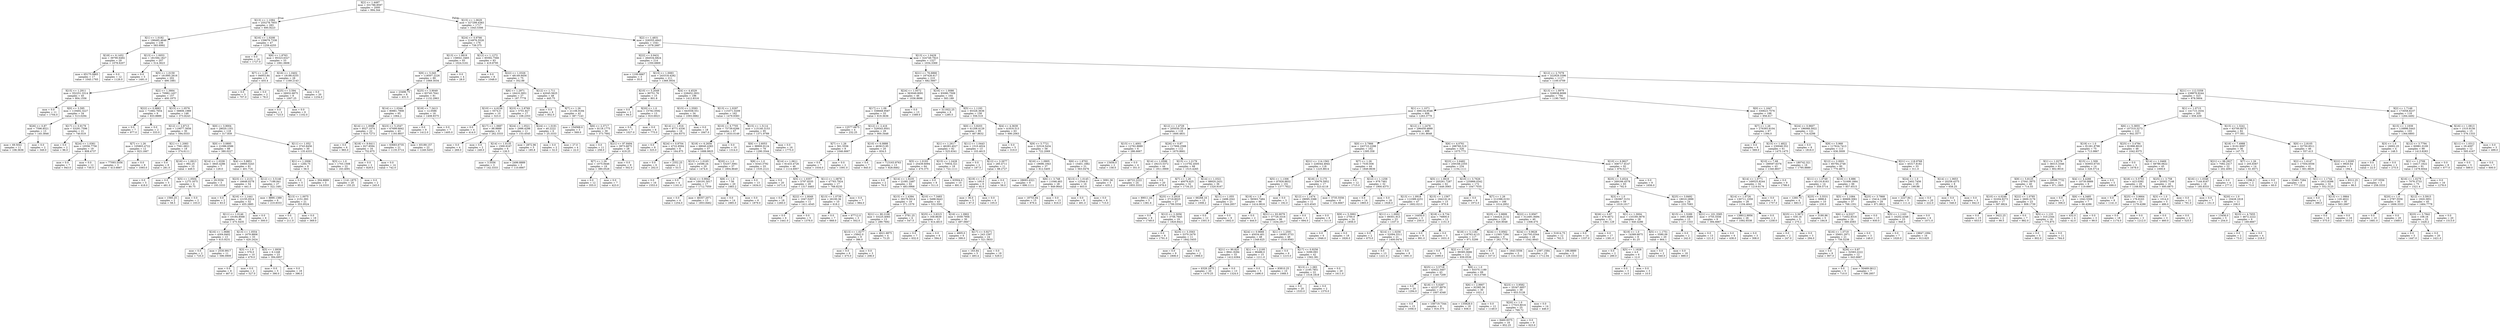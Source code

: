 digraph Tree {
node [shape=box] ;
0 [label="X[2] <= 1.4497\nmse = 331786.8597\nsamples = 2000\nvalue = 994.344"] ;
1 [label="X[13] <= 1.1084\nmse = 255278.7855\nsamples = 283\nvalue = 695.9223"] ;
0 -> 1 [labeldistance=2.5, labelangle=45, headlabel="True"] ;
2 [label="X[1] <= 1.0182\nmse = 198485.4646\nsamples = 236\nvalue = 583.6992"] ;
1 -> 2 ;
3 [label="X[18] <= 6.1452\nmse = 39790.6492\nsamples = 29\nvalue = 1078.6207"] ;
2 -> 3 ;
4 [label="mse = 65175.0865\nsamples = 17\nvalue = 1045.1765"] ;
3 -> 4 ;
5 [label="mse = 0.0\nsamples = 12\nvalue = 1126.0"] ;
3 -> 5 ;
6 [label="X[13] <= 1.0053\nmse = 181594.1827\nsamples = 207\nvalue = 514.3623"] ;
2 -> 6 ;
7 [label="mse = 0.0\nsamples = 5\nvalue = 1491.0"] ;
6 -> 7 ;
8 [label="X[5] <= 1.0159\nmse = 161895.2616\nsamples = 202\nvalue = 490.1881"] ;
6 -> 8 ;
9 [label="X[15] <= 1.2911\nmse = 352251.3314\nsamples = 45\nvalue = 804.1556"] ;
8 -> 9 ;
10 [label="mse = 0.0\nsamples = 11\nvalue = 1704.0"] ;
9 -> 10 ;
11 [label="X[0] <= 3.595\nmse = 119492.3227\nsamples = 34\nvalue = 513.0294"] ;
9 -> 11 ;
12 [label="X[26] <= 0.87\nmse = 7596.8521\nsamples = 13\nvalue = 145.3846"] ;
11 -> 12 ;
13 [label="mse = 69.5041\nsamples = 11\nvalue = 108.3636"] ;
12 -> 13 ;
14 [label="mse = 0.0\nsamples = 2\nvalue = 349.0"] ;
12 -> 14 ;
15 [label="X[17] <= 0.9179\nmse = 53291.7596\nsamples = 21\nvalue = 740.619"] ;
11 -> 15 ;
16 [label="mse = 0.0\nsamples = 2\nvalue = 96.0"] ;
15 -> 16 ;
17 [label="X[24] <= 1.0361\nmse = 10556.7756\nsamples = 19\nvalue = 808.4737"] ;
15 -> 17 ;
18 [label="mse = 0.0\nsamples = 7\nvalue = 943.0"] ;
17 -> 18 ;
19 [label="mse = 0.0\nsamples = 12\nvalue = 730.0"] ;
17 -> 19 ;
20 [label="X[2] <= 1.3664\nmse = 70982.1457\nsamples = 157\nvalue = 400.1975"] ;
8 -> 20 ;
21 [label="X[22] <= 0.9883\nmse = 71682.7654\nsamples = 9\nvalue = 833.8889"] ;
20 -> 21 ;
22 [label="mse = 0.0\nsamples = 7\nvalue = 977.0"] ;
21 -> 22 ;
23 [label="mse = 0.0\nsamples = 2\nvalue = 333.0"] ;
21 -> 23 ;
24 [label="X[15] <= 1.0576\nmse = 58806.1989\nsamples = 148\nvalue = 373.8243"] ;
20 -> 24 ;
25 [label="X[12] <= 2.8713\nmse = 119077.5656\nsamples = 30\nvalue = 594.0333"] ;
24 -> 25 ;
26 [label="X[7] <= 1.26\nmse = 105803.4722\nsamples = 12\nvalue = 923.1667"] ;
25 -> 26 ;
27 [label="mse = 77093.5556\nsamples = 3\nvalue = 413.6667"] ;
26 -> 27 ;
28 [label="mse = 0.0\nsamples = 9\nvalue = 1093.0"] ;
26 -> 28 ;
29 [label="X[1] <= 1.2083\nmse = 7561.6821\nsamples = 18\nvalue = 374.6111"] ;
25 -> 29 ;
30 [label="mse = 0.0\nsamples = 8\nvalue = 281.0"] ;
29 -> 30 ;
31 [label="X[16] <= 1.0913\nmse = 992.25\nsamples = 10\nvalue = 449.5"] ;
29 -> 31 ;
32 [label="mse = 0.0\nsamples = 5\nvalue = 418.0"] ;
31 -> 32 ;
33 [label="mse = 0.0\nsamples = 5\nvalue = 481.0"] ;
31 -> 33 ;
34 [label="X[0] <= 3.9004\nmse = 28020.1351\nsamples = 118\nvalue = 317.839"] ;
24 -> 34 ;
35 [label="X[0] <= 3.0895\nmse = 21086.6586\nsamples = 88\nvalue = 380.0227"] ;
34 -> 35 ;
36 [label="X[14] <= 1.0339\nmse = 3845.4286\nsamples = 7\nvalue = 129.0"] ;
35 -> 36 ;
37 [label="X[5] <= 1.0504\nmse = 1275.1875\nsamples = 4\nvalue = 80.75"] ;
36 -> 37 ;
38 [label="mse = 1560.25\nsamples = 2\nvalue = 58.5"] ;
37 -> 38 ;
39 [label="mse = 0.0\nsamples = 2\nvalue = 103.0"] ;
37 -> 39 ;
40 [label="mse = 29.5556\nsamples = 3\nvalue = 193.3333"] ;
36 -> 40 ;
41 [label="X[4] <= 5.8851\nmse = 16660.5243\nsamples = 81\nvalue = 401.716"] ;
35 -> 41 ;
42 [label="X[23] <= 1.2131\nmse = 16648.0278\nsamples = 54\nvalue = 441.5"] ;
41 -> 42 ;
43 [label="mse = 0.0\nsamples = 2\nvalue = 83.0"] ;
42 -> 43 ;
44 [label="X[16] <= 1.1441\nmse = 12155.0514\nsamples = 52\nvalue = 455.2885"] ;
42 -> 44 ;
45 [label="X[11] <= 1.0146\nmse = 10184.8568\nsamples = 46\nvalue = 475.5435"] ;
44 -> 45 ;
46 [label="X[16] <= 1.0686\nmse = 4304.8402\nsamples = 13\nvalue = 615.9231"] ;
45 -> 46 ;
47 [label="mse = 0.0\nsamples = 2\nvalue = 725.0"] ;
46 -> 47 ;
48 [label="mse = 2530.9917\nsamples = 11\nvalue = 596.0909"] ;
46 -> 48 ;
49 [label="X[13] <= 1.0554\nmse = 1679.8806\nsamples = 33\nvalue = 420.2424"] ;
45 -> 49 ;
50 [label="X[3] <= 1.0\nmse = 576.0\nsamples = 10\nvalue = 479.0"] ;
49 -> 50 ;
51 [label="mse = 0.0\nsamples = 8\nvalue = 467.0"] ;
50 -> 51 ;
52 [label="mse = 0.0\nsamples = 2\nvalue = 527.0"] ;
50 -> 52 ;
53 [label="X[5] <= 1.0939\nmse = 6.1248\nsamples = 23\nvalue = 394.6957"] ;
49 -> 53 ;
54 [label="mse = 0.0\nsamples = 5\nvalue = 390.0"] ;
53 -> 54 ;
55 [label="mse = 0.0\nsamples = 18\nvalue = 396.0"] ;
53 -> 55 ;
56 [label="mse = 0.0\nsamples = 6\nvalue = 300.0"] ;
44 -> 56 ;
57 [label="X[12] <= 3.5146\nmse = 7188.941\nsamples = 27\nvalue = 322.1481"] ;
41 -> 57 ;
58 [label="mse = 8890.1389\nsamples = 6\nvalue = 210.8333"] ;
57 -> 58 ;
59 [label="X[13] <= 1.0075\nmse = 2151.093\nsamples = 21\nvalue = 353.9524"] ;
57 -> 59 ;
60 [label="mse = 0.0\nsamples = 2\nvalue = 211.0"] ;
59 -> 60 ;
61 [label="mse = 0.0\nsamples = 19\nvalue = 369.0"] ;
59 -> 61 ;
62 [label="X[11] <= 1.052\nmse = 3743.8456\nsamples = 30\nvalue = 135.4333"] ;
34 -> 62 ;
63 [label="X[1] <= 1.2006\nmse = 1284.75\nsamples = 8\nvalue = 58.5"] ;
62 -> 63 ;
64 [label="mse = 0.0\nsamples = 5\nvalue = 85.0"] ;
63 -> 64 ;
65 [label="mse = 304.8889\nsamples = 3\nvalue = 14.3333"] ;
63 -> 65 ;
66 [label="X[3] <= 1.0\nmse = 1703.1508\nsamples = 22\nvalue = 163.4091"] ;
62 -> 66 ;
67 [label="mse = 1141.1875\nsamples = 20\nvalue = 155.25"] ;
66 -> 67 ;
68 [label="mse = 0.0\nsamples = 2\nvalue = 245.0"] ;
66 -> 68 ;
69 [label="X[16] <= 1.0208\nmse = 159679.7338\nsamples = 47\nvalue = 1259.4255"] ;
1 -> 69 ;
70 [label="mse = 0.0\nsamples = 14\nvalue = 1727.0"] ;
69 -> 70 ;
71 [label="X[6] <= 1.8763\nmse = 95323.6327\nsamples = 33\nvalue = 1061.0606"] ;
69 -> 71 ;
72 [label="X[7] <= 1.26\nmse = 94953.84\nsamples = 5\nvalue = 455.4"] ;
71 -> 72 ;
73 [label="mse = 0.0\nsamples = 3\nvalue = 707.0"] ;
72 -> 73 ;
74 [label="mse = 0.0\nsamples = 2\nvalue = 78.0"] ;
72 -> 74 ;
75 [label="X[16] <= 1.0402\nmse = 18188.0255\nsamples = 28\nvalue = 1169.2143"] ;
71 -> 75 ;
76 [label="X[25] <= 3.594\nmse = 26932.6875\nsamples = 8\nvalue = 1007.25"] ;
75 -> 76 ;
77 [label="mse = 0.0\nsamples = 2\nvalue = 723.0"] ;
76 -> 77 ;
78 [label="mse = 0.0\nsamples = 6\nvalue = 1102.0"] ;
76 -> 78 ;
79 [label="mse = 0.0\nsamples = 20\nvalue = 1234.0"] ;
75 -> 79 ;
80 [label="X[15] <= 1.0629\nmse = 327299.4383\nsamples = 1717\nvalue = 1043.5306"] ;
0 -> 80 [labeldistance=2.5, labelangle=-45, headlabel="False"] ;
81 [label="X[24] <= 0.9766\nmse = 214976.5526\nsamples = 176\nvalue = 739.375"] ;
80 -> 81 ;
82 [label="X[13] <= 1.0819\nmse = 158041.3465\nsamples = 93\nvalue = 1024.5161"] ;
81 -> 82 ;
83 [label="X[9] <= 5.045\nmse = 118507.2226\nsamples = 89\nvalue = 1069.3034"] ;
82 -> 83 ;
84 [label="mse = 23496.75\nsamples = 8\nvalue = 431.5"] ;
83 -> 84 ;
85 [label="X[25] <= 3.9049\nmse = 83745.7641\nsamples = 81\nvalue = 1132.2963"] ;
83 -> 85 ;
86 [label="X[14] <= 1.0344\nmse = 80881.7908\nsamples = 65\nvalue = 1064.2"] ;
85 -> 86 ;
87 [label="X[14] <= 1.0088\nmse = 9527.1074\nsamples = 22\nvalue = 810.7273"] ;
86 -> 87 ;
88 [label="mse = 0.0\nsamples = 6\nvalue = 965.0"] ;
87 -> 88 ;
89 [label="X[18] <= 9.6411\nmse = 827.8594\nsamples = 16\nvalue = 752.875"] ;
87 -> 89 ;
90 [label="mse = 0.0\nsamples = 2\nvalue = 829.0"] ;
89 -> 90 ;
91 [label="mse = 0.0\nsamples = 14\nvalue = 742.0"] ;
89 -> 91 ;
92 [label="X[23] <= 5.2547\nmse = 67699.6842\nsamples = 43\nvalue = 1193.8837"] ;
86 -> 92 ;
93 [label="mse = 63683.6735\nsamples = 21\nvalue = 1135.5714"] ;
92 -> 93 ;
94 [label="mse = 65189.157\nsamples = 22\nvalue = 1249.5455"] ;
92 -> 94 ;
95 [label="X[18] <= 7.3413\nmse = 12.0586\nsamples = 16\nvalue = 1408.9375"] ;
85 -> 95 ;
96 [label="mse = 0.0\nsamples = 9\nvalue = 1412.0"] ;
95 -> 96 ;
97 [label="mse = 0.0\nsamples = 7\nvalue = 1405.0"] ;
95 -> 97 ;
98 [label="mse = 0.0\nsamples = 4\nvalue = 28.0"] ;
82 -> 98 ;
99 [label="X[12] <= 1.1272\nmse = 85592.7566\nsamples = 83\nvalue = 419.8795"] ;
81 -> 99 ;
100 [label="mse = 0.0\nsamples = 8\nvalue = 1048.0"] ;
99 -> 100 ;
101 [label="X[22] <= 1.0326\nmse = 48149.9456\nsamples = 75\nvalue = 352.88"] ;
99 -> 101 ;
102 [label="X[6] <= 1.2971\nmse = 16410.3951\nsamples = 27\nvalue = 187.7778"] ;
101 -> 102 ;
103 [label="X[10] <= 4.6236\nmse = 5574.0\nsamples = 10\nvalue = 323.0"] ;
102 -> 103 ;
104 [label="mse = 0.0\nsamples = 4\nvalue = 414.0"] ;
103 -> 104 ;
105 [label="X[17] <= 1.0687\nmse = 88.8889\nsamples = 6\nvalue = 262.3333"] ;
103 -> 105 ;
106 [label="mse = 0.0\nsamples = 4\nvalue = 269.0"] ;
105 -> 106 ;
107 [label="mse = 0.0\nsamples = 2\nvalue = 249.0"] ;
105 -> 107 ;
108 [label="X[23] <= 2.8769\nmse = 5701.827\nsamples = 17\nvalue = 108.2353"] ;
102 -> 108 ;
109 [label="X[24] <= 1.0521\nmse = 2996.4298\nsamples = 11\nvalue = 153.4545"] ;
108 -> 109 ;
110 [label="X[14] <= 1.0135\nmse = 1500.9167\nsamples = 6\nvalue = 126.5"] ;
109 -> 110 ;
111 [label="mse = 3.5556\nsamples = 3\nvalue = 142.3333"] ;
110 -> 111 ;
112 [label="mse = 2496.8889\nsamples = 3\nvalue = 110.6667"] ;
110 -> 112 ;
113 [label="mse = 2872.96\nsamples = 5\nvalue = 185.8"] ;
109 -> 113 ;
114 [label="X[24] <= 1.0191\nmse = 40.2222\nsamples = 6\nvalue = 25.3333"] ;
108 -> 114 ;
115 [label="mse = 0.0\nsamples = 2\nvalue = 32.0"] ;
114 -> 115 ;
116 [label="mse = 27.0\nsamples = 4\nvalue = 22.0"] ;
114 -> 116 ;
117 [label="X[12] <= 1.711\nmse = 42045.5625\nsamples = 48\nvalue = 445.75"] ;
101 -> 117 ;
118 [label="mse = 0.0\nsamples = 6\nvalue = 852.0"] ;
117 -> 118 ;
119 [label="X[7] <= 1.26\nmse = 21106.9184\nsamples = 42\nvalue = 387.7143"] ;
117 -> 119 ;
120 [label="mse = 154568.0\nsamples = 3\nvalue = 569.0"] ;
119 -> 120 ;
121 [label="X[6] <= 2.3717\nmse = 8118.1775\nsamples = 39\nvalue = 373.7692"] ;
119 -> 121 ;
122 [label="mse = 0.0\nsamples = 11\nvalue = 258.0"] ;
121 -> 122 ;
123 [label="X[21] <= 97.8494\nmse = 3973.6875\nsamples = 28\nvalue = 419.25"] ;
121 -> 123 ;
124 [label="X[7] <= 1.26\nmse = 1075.9446\nsamples = 19\nvalue = 380.0526"] ;
123 -> 124 ;
125 [label="mse = 0.0\nsamples = 12\nvalue = 355.0"] ;
124 -> 125 ;
126 [label="mse = 0.0\nsamples = 7\nvalue = 423.0"] ;
124 -> 126 ;
127 [label="mse = 0.0\nsamples = 9\nvalue = 502.0"] ;
123 -> 127 ;
128 [label="X[2] <= 1.4831\nmse = 328355.4943\nsamples = 1541\nvalue = 1078.2687"] ;
80 -> 128 ;
129 [label="X[22] <= 0.9431\nmse = 264534.6824\nsamples = 214\nvalue = 1350.6869"] ;
128 -> 129 ;
130 [label="mse = 1100.6667\nsamples = 3\nvalue = 35.0"] ;
129 -> 130 ;
131 [label="X[13] <= 1.0083\nmse = 243318.4282\nsamples = 211\nvalue = 1369.3934"] ;
129 -> 131 ;
132 [label="X[10] <= 5.2049\nmse = 90751.76\nsamples = 15\nvalue = 801.8"] ;
131 -> 132 ;
133 [label="mse = 0.0\nsamples = 2\nvalue = 94.0"] ;
132 -> 133 ;
134 [label="X[20] <= 1.0\nmse = 15782.0592\nsamples = 13\nvalue = 910.6923"] ;
132 -> 134 ;
135 [label="mse = 0.0\nsamples = 7\nvalue = 1027.0"] ;
134 -> 135 ;
136 [label="mse = 0.0\nsamples = 6\nvalue = 775.0"] ;
134 -> 136 ;
137 [label="X[4] <= 4.4529\nmse = 228452.2931\nsamples = 196\nvalue = 1412.8316"] ;
131 -> 137 ;
138 [label="X[15] <= 1.5593\nmse = 643558.551\nsamples = 34\nvalue = 1093.0882"] ;
137 -> 138 ;
139 [label="X[14] <= 1.016\nmse = 8771.4336\nsamples = 16\nvalue = 244.9375"] ;
138 -> 139 ;
140 [label="mse = 0.0\nsamples = 8\nvalue = 325.0"] ;
139 -> 140 ;
141 [label="X[24] <= 0.9704\nmse = 4722.8594\nsamples = 8\nvalue = 164.875"] ;
139 -> 141 ;
142 [label="mse = 0.0\nsamples = 6\nvalue = 202.0"] ;
141 -> 142 ;
143 [label="mse = 2352.25\nsamples = 2\nvalue = 53.5"] ;
141 -> 143 ;
144 [label="mse = 0.0\nsamples = 18\nvalue = 1847.0"] ;
138 -> 144 ;
145 [label="X[13] <= 1.0297\nmse = 115371.0209\nsamples = 162\nvalue = 1479.9383"] ;
137 -> 145 ;
146 [label="X[10] <= 6.7705\nmse = 75739.6266\nsamples = 67\nvalue = 1633.0149"] ;
145 -> 146 ;
147 [label="X[18] <= 6.2656\nmse = 68040.4383\nsamples = 57\nvalue = 1688.9825"] ;
146 -> 147 ;
148 [label="X[13] <= 1.0165\nmse = 24586.24\nsamples = 20\nvalue = 1474.6"] ;
147 -> 148 ;
149 [label="mse = 0.0\nsamples = 16\nvalue = 1553.0"] ;
148 -> 149 ;
150 [label="mse = 0.0\nsamples = 4\nvalue = 1161.0"] ;
148 -> 150 ;
151 [label="X[20] <= 1.0\nmse = 53257.3061\nsamples = 37\nvalue = 1804.8649"] ;
147 -> 151 ;
152 [label="X[24] <= 0.9942\nmse = 100191.5017\nsamples = 17\nvalue = 1712.7059"] ;
151 -> 152 ;
153 [label="mse = 0.0\nsamples = 4\nvalue = 1254.0"] ;
152 -> 153 ;
154 [label="mse = 46357.2071\nsamples = 13\nvalue = 1853.8462"] ;
152 -> 154 ;
155 [label="X[8] <= 1.0\nmse = 7.56\nsamples = 20\nvalue = 1883.2"] ;
151 -> 155 ;
156 [label="mse = 0.0\nsamples = 14\nvalue = 1885.0"] ;
155 -> 156 ;
157 [label="mse = 0.0\nsamples = 6\nvalue = 1879.0"] ;
155 -> 157 ;
158 [label="mse = 0.0\nsamples = 10\nvalue = 1314.0"] ;
146 -> 158 ;
159 [label="X[15] <= 1.5114\nmse = 115140.3153\nsamples = 95\nvalue = 1371.9789"] ;
145 -> 159 ;
160 [label="X[6] <= 2.6053\nmse = 98900.9124\nsamples = 79\nvalue = 1290.3544"] ;
159 -> 160 ;
161 [label="X[8] <= 1.0\nmse = 6343.3792\nsamples = 33\nvalue = 1535.2121"] ;
160 -> 161 ;
162 [label="mse = 0.0\nsamples = 13\nvalue = 1634.0"] ;
161 -> 162 ;
163 [label="mse = 0.0\nsamples = 20\nvalue = 1471.0"] ;
161 -> 163 ;
164 [label="X[14] <= 1.0611\nmse = 91433.4726\nsamples = 46\nvalue = 1114.6957"] ;
160 -> 164 ;
165 [label="X[5] <= 1.0357\nmse = 5797.8335\nsamples = 29\nvalue = 1317.4483"] ;
164 -> 165 ;
166 [label="mse = 0.0\nsamples = 18\nvalue = 1260.0"] ;
165 -> 166 ;
167 [label="X[22] <= 1.0049\nmse = 1047.5207\nsamples = 11\nvalue = 1411.4545"] ;
165 -> 167 ;
168 [label="mse = 0.0\nsamples = 6\nvalue = 1441.0"] ;
167 -> 168 ;
169 [label="mse = 0.0\nsamples = 5\nvalue = 1376.0"] ;
167 -> 169 ;
170 [label="X[11] <= 1.0878\nmse = 47763.7924\nsamples = 17\nvalue = 768.8235"] ;
164 -> 170 ;
171 [label="X[13] <= 1.0739\nmse = 26100.36\nsamples = 10\nvalue = 618.2"] ;
170 -> 171 ;
172 [label="mse = 0.0\nsamples = 7\nvalue = 668.0"] ;
171 -> 172 ;
173 [label="mse = 67712.0\nsamples = 3\nvalue = 502.0"] ;
171 -> 173 ;
174 [label="mse = 0.0\nsamples = 7\nvalue = 984.0"] ;
170 -> 174 ;
175 [label="mse = 0.0\nsamples = 16\nvalue = 1775.0"] ;
159 -> 175 ;
176 [label="X[13] <= 1.0429\nmse = 324749.7923\nsamples = 1327\nvalue = 1034.3369"] ;
128 -> 176 ;
177 [label="X[21] <= 76.6866\nmse = 187426.617\nsamples = 210\nvalue = 682.5667"] ;
176 -> 177 ;
178 [label="X[24] <= 1.0572\nmse = 363049.8091\nsamples = 46\nvalue = 1036.8696"] ;
177 -> 178 ;
179 [label="X[17] <= 1.09\nmse = 338668.9587\nsamples = 33\nvalue = 819.3636"] ;
178 -> 179 ;
180 [label="mse = 12577.6875\nsamples = 4\nvalue = 232.25"] ;
179 -> 180 ;
181 [label="X[12] <= 2.416\nmse = 329543.9501\nsamples = 29\nvalue = 900.3448"] ;
179 -> 181 ;
182 [label="X[7] <= 1.26\nmse = 561.5556\nsamples = 9\nvalue = 1046.6667"] ;
181 -> 182 ;
183 [label="mse = 0.0\nsamples = 7\nvalue = 1034.0"] ;
182 -> 183 ;
184 [label="mse = 0.0\nsamples = 2\nvalue = 1091.0"] ;
182 -> 184 ;
185 [label="X[10] <= 6.0888\nmse = 463615.95\nsamples = 20\nvalue = 834.5"] ;
181 -> 185 ;
186 [label="mse = 0.0\nsamples = 7\nvalue = 845.0"] ;
185 -> 186 ;
187 [label="mse = 713163.9763\nsamples = 13\nvalue = 828.8462"] ;
185 -> 187 ;
188 [label="mse = 0.0\nsamples = 13\nvalue = 1589.0"] ;
178 -> 188 ;
189 [label="X[16] <= 1.0086\nmse = 93080.7509\nsamples = 164\nvalue = 583.189"] ;
177 -> 189 ;
190 [label="mse = 311922.25\nsamples = 6\nvalue = 1285.5"] ;
189 -> 190 ;
191 [label="X[5] <= 1.1193\nmse = 65328.3636\nsamples = 158\nvalue = 556.519"] ;
189 -> 191 ;
192 [label="X[0] <= 3.8203\nmse = 61208.4129\nsamples = 95\nvalue = 467.8632"] ;
191 -> 192 ;
193 [label="X[1] <= 1.2617\nmse = 46283.4027\nsamples = 82\nvalue = 525.6341"] ;
192 -> 193 ;
194 [label="X[5] <= 1.0193\nmse = 25439.6094\nsamples = 64\nvalue = 470.375"] ;
193 -> 194 ;
195 [label="mse = 0.0\nsamples = 2\nvalue = 76.0"] ;
194 -> 195 ;
196 [label="X[14] <= 1.0235\nmse = 21081.2487\nsamples = 62\nvalue = 483.0968"] ;
194 -> 196 ;
197 [label="X[15] <= 1.4394\nmse = 38279.5014\nsamples = 19\nvalue = 371.1579"] ;
196 -> 197 ;
198 [label="X[21] <= 90.2106\nmse = 33225.4083\nsamples = 13\nvalue = 289.7692"] ;
197 -> 198 ;
199 [label="X[13] <= 1.0277\nmse = 15842.0\nsamples = 9\nvalue = 386.0"] ;
198 -> 199 ;
200 [label="mse = 0.0\nsamples = 6\nvalue = 475.0"] ;
199 -> 200 ;
201 [label="mse = 0.0\nsamples = 3\nvalue = 208.0"] ;
199 -> 201 ;
202 [label="mse = 4621.6875\nsamples = 4\nvalue = 73.25"] ;
198 -> 202 ;
203 [label="mse = 3781.25\nsamples = 6\nvalue = 547.5"] ;
197 -> 203 ;
204 [label="X[10] <= 7.3483\nmse = 5498.9443\nsamples = 43\nvalue = 532.5581"] ;
196 -> 204 ;
205 [label="X[25] <= 3.8315\nmse = 358.8639\nsamples = 13\nvalue = 614.4615"] ;
204 -> 205 ;
206 [label="mse = 0.0\nsamples = 7\nvalue = 632.0"] ;
205 -> 206 ;
207 [label="mse = 0.0\nsamples = 6\nvalue = 594.0"] ;
205 -> 207 ;
208 [label="X[16] <= 1.0902\nmse = 3559.7956\nsamples = 30\nvalue = 497.0667"] ;
204 -> 208 ;
209 [label="mse = 4805.0\nsamples = 6\nvalue = 399.0"] ;
208 -> 209 ;
210 [label="X[17] <= 0.9271\nmse = 243.1597\nsamples = 24\nvalue = 521.5833"] ;
208 -> 210 ;
211 [label="mse = 163.84\nsamples = 5\nvalue = 493.4"] ;
210 -> 211 ;
212 [label="mse = 0.0\nsamples = 19\nvalue = 529.0"] ;
210 -> 212 ;
213 [label="X[15] <= 1.2428\nmse = 70934.321\nsamples = 18\nvalue = 722.1111"] ;
193 -> 213 ;
214 [label="mse = 0.0\nsamples = 8\nvalue = 511.0"] ;
213 -> 214 ;
215 [label="mse = 63504.0\nsamples = 10\nvalue = 891.0"] ;
213 -> 215 ;
216 [label="X[11] <= 1.0443\nmse = 1510.4024\nsamples = 13\nvalue = 103.4615"] ;
192 -> 216 ;
217 [label="mse = 0.0\nsamples = 2\nvalue = 187.0"] ;
216 -> 217 ;
218 [label="X[12] <= 3.2677\nmse = 285.4711\nsamples = 11\nvalue = 88.2727"] ;
216 -> 218 ;
219 [label="X[19] <= 1.0\nmse = 100.0\nsamples = 9\nvalue = 95.0"] ;
218 -> 219 ;
220 [label="mse = 36.0\nsamples = 5\nvalue = 87.0"] ;
219 -> 220 ;
221 [label="mse = 0.0\nsamples = 4\nvalue = 105.0"] ;
219 -> 221 ;
222 [label="mse = 0.0\nsamples = 2\nvalue = 58.0"] ;
218 -> 222 ;
223 [label="X[4] <= 4.3639\nmse = 41816.513\nsamples = 63\nvalue = 690.2063"] ;
191 -> 223 ;
224 [label="mse = 0.0\nsamples = 5\nvalue = 319.0"] ;
223 -> 224 ;
225 [label="X[9] <= 5.7721\nmse = 32518.5434\nsamples = 58\nvalue = 722.2069"] ;
223 -> 225 ;
226 [label="X[16] <= 1.0905\nmse = 19696.1943\nsamples = 37\nvalue = 812.5405"] ;
225 -> 226 ;
227 [label="mse = 28693.4321\nsamples = 9\nvalue = 696.1111"] ;
226 -> 227 ;
228 [label="X[6] <= 3.748\nmse = 11046.463\nsamples = 28\nvalue = 849.9643"] ;
226 -> 228 ;
229 [label="mse = 18753.84\nsamples = 15\nvalue = 879.4"] ;
228 -> 229 ;
230 [label="mse = 0.0\nsamples = 13\nvalue = 816.0"] ;
228 -> 230 ;
231 [label="X[6] <= 1.8702\nmse = 15401.1882\nsamples = 21\nvalue = 563.0476"] ;
225 -> 231 ;
232 [label="X[13] <= 1.0145\nmse = 12544.0\nsamples = 16\nvalue = 603.0"] ;
231 -> 232 ;
233 [label="mse = 0.0\nsamples = 8\nvalue = 491.0"] ;
232 -> 233 ;
234 [label="mse = 0.0\nsamples = 8\nvalue = 715.0"] ;
232 -> 234 ;
235 [label="mse = 3091.36\nsamples = 5\nvalue = 435.2"] ;
231 -> 235 ;
236 [label="X[12] <= 2.7078\nmse = 322929.3396\nsamples = 1117\nvalue = 1100.4709"] ;
176 -> 236 ;
237 [label="X[13] <= 1.0979\nmse = 328938.8099\nsamples = 794\nvalue = 1190.7443"] ;
236 -> 237 ;
238 [label="X[1] <= 1.1071\nmse = 306134.9546\nsamples = 606\nvalue = 1263.3779"] ;
237 -> 238 ;
239 [label="X[12] <= 1.4729\nmse = 205030.3514\nsamples = 118\nvalue = 1600.4831"] ;
238 -> 239 ;
240 [label="X[15] <= 1.4001\nmse = 12762.8889\nsamples = 6\nvalue = 286.6667"] ;
239 -> 240 ;
241 [label="mse = 13456.0\nsamples = 2\nvalue = 158.0"] ;
240 -> 241 ;
242 [label="mse = 0.0\nsamples = 4\nvalue = 351.0"] ;
240 -> 242 ;
243 [label="X[26] <= 0.87\nmse = 117906.2588\nsamples = 112\nvalue = 1670.8661"] ;
239 -> 243 ;
244 [label="X[14] <= 1.0596\nmse = 29215.5372\nsamples = 44\nvalue = 1911.0909"] ;
243 -> 244 ;
245 [label="mse = 46722.2222\nsamples = 24\nvalue = 1855.3333"] ;
244 -> 245 ;
246 [label="mse = 0.0\nsamples = 20\nvalue = 1978.0"] ;
244 -> 246 ;
247 [label="X[15] <= 1.2179\nmse = 113792.4505\nsamples = 68\nvalue = 1515.4265"] ;
243 -> 247 ;
248 [label="X[7] <= 1.26\nmse = 40076.625\nsamples = 32\nvalue = 1734.25"] ;
247 -> 248 ;
249 [label="mse = 89011.44\nsamples = 5\nvalue = 1381.6"] ;
248 -> 249 ;
250 [label="X[25] <= 3.2918\nmse = 3719.8025\nsamples = 27\nvalue = 1799.5556"] ;
248 -> 250 ;
251 [label="mse = 0.0\nsamples = 8\nvalue = 1749.0"] ;
250 -> 251 ;
252 [label="X[12] <= 2.3056\nmse = 3756.7645\nsamples = 19\nvalue = 1820.8421"] ;
250 -> 252 ;
253 [label="mse = 0.0\nsamples = 8\nvalue = 1791.0"] ;
252 -> 253 ;
254 [label="X[25] <= 3.3563\nmse = 5370.2479\nsamples = 11\nvalue = 1842.5455"] ;
252 -> 254 ;
255 [label="mse = 0.0\nsamples = 9\nvalue = 1808.0"] ;
254 -> 255 ;
256 [label="mse = 0.0\nsamples = 2\nvalue = 1998.0"] ;
254 -> 256 ;
257 [label="X[14] <= 1.0321\nmse = 98920.2431\nsamples = 36\nvalue = 1320.9167"] ;
247 -> 257 ;
258 [label="mse = 66268.16\nsamples = 15\nvalue = 1008.2"] ;
257 -> 258 ;
259 [label="X[11] <= 1.055\nmse = 2498.2041\nsamples = 21\nvalue = 1544.2857"] ;
257 -> 259 ;
260 [label="mse = 0.0\nsamples = 12\nvalue = 1501.0"] ;
259 -> 260 ;
261 [label="mse = 0.0\nsamples = 9\nvalue = 1602.0"] ;
259 -> 261 ;
262 [label="X[12] <= 1.2478\nmse = 296459.4899\nsamples = 488\nvalue = 1181.8648"] ;
238 -> 262 ;
263 [label="X[0] <= 3.7866\nmse = 243723.2298\nsamples = 162\nvalue = 1395.358"] ;
262 -> 263 ;
264 [label="X[21] <= 114.1562\nmse = 226044.4944\nsamples = 118\nvalue = 1225.8814"] ;
263 -> 264 ;
265 [label="X[5] <= 1.1306\nmse = 97926.8832\nsamples = 101\nvalue = 1377.7822"] ;
264 -> 265 ;
266 [label="X[19] <= 1.0\nmse = 56563.7484\nsamples = 98\nvalue = 1414.0816"] ;
265 -> 266 ;
267 [label="mse = 0.0\nsamples = 2\nvalue = 444.0"] ;
266 -> 267 ;
268 [label="X[21] <= 93.9079\nmse = 37728.3316\nsamples = 96\nvalue = 1434.2917"] ;
266 -> 268 ;
269 [label="X[24] <= 0.9666\nmse = 45034.401\nsamples = 48\nvalue = 1349.625"] ;
268 -> 269 ;
270 [label="X[21] <= 90.825\nmse = 8941.9284\nsamples = 33\nvalue = 1412.6364"] ;
269 -> 270 ;
271 [label="mse = 6328.1875\nsamples = 20\nvalue = 1470.25"] ;
270 -> 271 ;
272 [label="mse = 0.0\nsamples = 13\nvalue = 1324.0"] ;
270 -> 272 ;
273 [label="X[1] <= 1.2195\nmse = 96486.0\nsamples = 15\nvalue = 1211.0"] ;
269 -> 273 ;
274 [label="mse = 0.0\nsamples = 5\nvalue = 1496.0"] ;
273 -> 274 ;
275 [label="mse = 83810.25\nsamples = 10\nvalue = 1068.5"] ;
273 -> 275 ;
276 [label="X[1] <= 1.2591\nmse = 16085.3733\nsamples = 48\nvalue = 1518.9583"] ;
268 -> 276 ;
277 [label="mse = 0.0\nsamples = 6\nvalue = 1215.0"] ;
276 -> 277 ;
278 [label="X[17] <= 0.9256\nmse = 3299.093\nsamples = 42\nvalue = 1562.381"] ;
276 -> 278 ;
279 [label="X[13] <= 1.083\nmse = 2195.7851\nsamples = 22\nvalue = 1518.1818"] ;
278 -> 279 ;
280 [label="mse = 0.0\nsamples = 20\nvalue = 1533.0"] ;
279 -> 280 ;
281 [label="mse = 0.0\nsamples = 2\nvalue = 1370.0"] ;
279 -> 281 ;
282 [label="mse = 0.0\nsamples = 20\nvalue = 1611.0"] ;
278 -> 282 ;
283 [label="mse = 0.0\nsamples = 3\nvalue = 192.0"] ;
265 -> 283 ;
284 [label="X[18] <= 3.175\nmse = 35676.5952\nsamples = 17\nvalue = 323.4118"] ;
264 -> 284 ;
285 [label="X[12] <= 1.1474\nmse = 29095.3388\nsamples = 11\nvalue = 415.4545"] ;
284 -> 285 ;
286 [label="mse = 0.0\nsamples = 3\nvalue = 694.0"] ;
285 -> 286 ;
287 [label="mse = 0.0\nsamples = 8\nvalue = 311.0"] ;
285 -> 287 ;
288 [label="mse = 3735.5556\nsamples = 6\nvalue = 154.6667"] ;
284 -> 288 ;
289 [label="X[7] <= 1.26\nmse = 7530.936\nsamples = 44\nvalue = 1849.8636"] ;
263 -> 289 ;
290 [label="mse = 0.0\nsamples = 12\nvalue = 1715.0"] ;
289 -> 290 ;
291 [label="X[12] <= 1.1258\nmse = 976.7461\nsamples = 32\nvalue = 1900.4375"] ;
289 -> 291 ;
292 [label="mse = 0.0\nsamples = 14\nvalue = 1865.0"] ;
291 -> 292 ;
293 [label="mse = 0.0\nsamples = 18\nvalue = 1928.0"] ;
291 -> 293 ;
294 [label="X[6] <= 4.0761\nmse = 288760.519\nsamples = 326\nvalue = 1075.773"] ;
262 -> 294 ;
295 [label="X[23] <= 2.6482\nmse = 259168.2355\nsamples = 234\nvalue = 1154.1111"] ;
294 -> 295 ;
296 [label="X[5] <= 1.0616\nmse = 205261.7287\nsamples = 62\nvalue = 1449.3065"] ;
295 -> 296 ;
297 [label="X[13] <= 1.0918\nmse = 112389.4251\nsamples = 47\nvalue = 1602.0213"] ;
296 -> 297 ;
298 [label="X[9] <= 5.3992\nmse = 2700.0\nsamples = 24\nvalue = 1856.0"] ;
297 -> 298 ;
299 [label="mse = 0.0\nsamples = 6\nvalue = 1946.0"] ;
298 -> 299 ;
300 [label="mse = 0.0\nsamples = 18\nvalue = 1826.0"] ;
298 -> 300 ;
301 [label="X[11] <= 1.0002\nmse = 89301.913\nsamples = 23\nvalue = 1337.0"] ;
297 -> 301 ;
302 [label="mse = 0.0\nsamples = 2\nvalue = 675.0"] ;
301 -> 302 ;
303 [label="X[14] <= 1.0256\nmse = 52094.3311\nsamples = 21\nvalue = 1400.0476"] ;
301 -> 303 ;
304 [label="mse = 0.0\nsamples = 13\nvalue = 1221.0"] ;
303 -> 304 ;
305 [label="mse = 0.0\nsamples = 8\nvalue = 1691.0"] ;
303 -> 305 ;
306 [label="X[15] <= 1.1567\nmse = 194218.16\nsamples = 15\nvalue = 970.8"] ;
296 -> 306 ;
307 [label="mse = 14450.0\nsamples = 3\nvalue = 250.0"] ;
306 -> 307 ;
308 [label="X[18] <= 8.734\nmse = 76800.0\nsamples = 12\nvalue = 1151.0"] ;
306 -> 308 ;
309 [label="mse = 0.0\nsamples = 9\nvalue = 991.0"] ;
308 -> 309 ;
310 [label="mse = 0.0\nsamples = 3\nvalue = 1631.0"] ;
308 -> 310 ;
311 [label="X[10] <= 3.7626\nmse = 235866.0342\nsamples = 172\nvalue = 1047.7035"] ;
295 -> 311 ;
312 [label="mse = 0.0\nsamples = 6\nvalue = 1972.0"] ;
311 -> 312 ;
313 [label="X[7] <= 1.26\nmse = 212396.0153\nsamples = 166\nvalue = 1014.2952"] ;
311 -> 313 ;
314 [label="X[25] <= 3.9899\nmse = 144424.2132\nsamples = 126\nvalue = 920.9048"] ;
313 -> 314 ;
315 [label="X[18] <= 3.1182\nmse = 118763.4115\nsamples = 117\nvalue = 971.5299"] ;
314 -> 315 ;
316 [label="mse = 0.0\nsamples = 5\nvalue = 1699.0"] ;
315 -> 316 ;
317 [label="X[2] <= 1.7167\nmse = 99385.0686\nsamples = 112\nvalue = 939.0536"] ;
315 -> 317 ;
318 [label="X[25] <= 3.5718\nmse = 43022.3407\nsamples = 43\nvalue = 1140.7209"] ;
317 -> 318 ;
319 [label="mse = 0.0\nsamples = 20\nvalue = 1294.0"] ;
318 -> 319 ;
320 [label="X[18] <= 5.0287\nmse = 42237.8979\nsamples = 23\nvalue = 1007.4348"] ;
318 -> 320 ;
321 [label="mse = 0.0\nsamples = 15\nvalue = 1056.0"] ;
320 -> 321 ;
322 [label="mse = 108719.7344\nsamples = 8\nvalue = 916.375"] ;
320 -> 322 ;
323 [label="X[8] <= 1.0\nmse = 93370.1189\nsamples = 69\nvalue = 813.3768"] ;
317 -> 323 ;
324 [label="X[6] <= 2.9907\nmse = 92385.36\nsamples = 30\nvalue = 1021.2"] ;
323 -> 324 ;
325 [label="mse = 135828.0\nsamples = 18\nvalue = 936.0"] ;
324 -> 325 ;
326 [label="mse = 0.0\nsamples = 12\nvalue = 1149.0"] ;
324 -> 326 ;
327 [label="X[23] <= 3.9582\nmse = 35347.6857\nsamples = 39\nvalue = 653.5128"] ;
323 -> 327 ;
328 [label="X[20] <= 1.0\nmse = 17523.8016\nsamples = 25\nvalue = 769.72"] ;
327 -> 328 ;
329 [label="mse = 8460.9375\nsamples = 16\nvalue = 852.25"] ;
328 -> 329 ;
330 [label="mse = 0.0\nsamples = 9\nvalue = 623.0"] ;
328 -> 330 ;
331 [label="mse = 0.0\nsamples = 14\nvalue = 446.0"] ;
327 -> 331 ;
332 [label="X[24] <= 0.9562\nmse = 11565.7284\nsamples = 9\nvalue = 262.7778"] ;
314 -> 332 ;
333 [label="mse = 0.0\nsamples = 6\nvalue = 337.0"] ;
332 -> 333 ;
334 [label="mse = 1643.5556\nsamples = 3\nvalue = 114.3333"] ;
332 -> 334 ;
335 [label="X[22] <= 0.9567\nmse = 312491.8494\nsamples = 40\nvalue = 1308.475"] ;
313 -> 335 ;
336 [label="X[24] <= 0.9628\nmse = 241793.0344\nsamples = 28\nvalue = 1542.4643"] ;
335 -> 336 ;
337 [label="mse = 2397.1584\nsamples = 25\nvalue = 1712.04"] ;
336 -> 337 ;
338 [label="mse = 186.8889\nsamples = 3\nvalue = 129.3333"] ;
336 -> 338 ;
339 [label="mse = 51614.75\nsamples = 12\nvalue = 762.5"] ;
335 -> 339 ;
340 [label="X[10] <= 6.9627\nmse = 308717.8147\nsamples = 92\nvalue = 876.5217"] ;
294 -> 340 ;
341 [label="X[25] <= 3.4524\nmse = 269166.4578\nsamples = 83\nvalue = 792.0"] ;
340 -> 341 ;
342 [label="X[3] <= 1.0\nmse = 192967.5151\nsamples = 59\nvalue = 1019.1017"] ;
341 -> 342 ;
343 [label="X[26] <= 0.87\nmse = 479.4672\nsamples = 31\nvalue = 1361.129"] ;
342 -> 343 ;
344 [label="mse = 0.0\nsamples = 14\nvalue = 1337.0"] ;
343 -> 344 ;
345 [label="mse = 0.0\nsamples = 17\nvalue = 1381.0"] ;
343 -> 345 ;
346 [label="X[1] <= 1.3004\nmse = 133169.3878\nsamples = 28\nvalue = 640.4286"] ;
342 -> 346 ;
347 [label="X[19] <= 1.0\nmse = 14389.6875\nsamples = 8\nvalue = 81.25"] ;
346 -> 347 ;
348 [label="mse = 0.0\nsamples = 2\nvalue = 289.0"] ;
347 -> 348 ;
349 [label="X[5] <= 1.1628\nmse = 4.0\nsamples = 6\nvalue = 12.0"] ;
347 -> 349 ;
350 [label="mse = 0.0\nsamples = 3\nvalue = 14.0"] ;
349 -> 350 ;
351 [label="mse = 0.0\nsamples = 3\nvalue = 10.0"] ;
349 -> 351 ;
352 [label="X[5] <= 1.1751\nmse = 5580.09\nsamples = 20\nvalue = 864.1"] ;
346 -> 352 ;
353 [label="mse = 0.0\nsamples = 2\nvalue = 640.0"] ;
352 -> 353 ;
354 [label="mse = 0.0\nsamples = 18\nvalue = 889.0"] ;
352 -> 354 ;
355 [label="X[25] <= 3.8492\nmse = 18010.2899\nsamples = 24\nvalue = 233.7083"] ;
341 -> 355 ;
356 [label="X[15] <= 1.5289\nmse = 1691.8489\nsamples = 15\nvalue = 137.1333"] ;
355 -> 356 ;
357 [label="mse = 0.0\nsamples = 2\nvalue = 242.0"] ;
356 -> 357 ;
358 [label="mse = 0.0\nsamples = 13\nvalue = 121.0"] ;
356 -> 358 ;
359 [label="X[21] <= 101.3585\nmse = 3755.5556\nsamples = 9\nvalue = 394.6667"] ;
355 -> 359 ;
360 [label="mse = 0.0\nsamples = 6\nvalue = 438.0"] ;
359 -> 360 ;
361 [label="mse = 0.0\nsamples = 3\nvalue = 308.0"] ;
359 -> 361 ;
362 [label="mse = 0.0\nsamples = 9\nvalue = 1656.0"] ;
340 -> 362 ;
363 [label="X[0] <= 1.1647\nmse = 330623.7576\nsamples = 188\nvalue = 956.617"] ;
237 -> 363 ;
364 [label="X[7] <= 1.26\nmse = 276393.9104\nsamples = 67\nvalue = 1394.0"] ;
363 -> 364 ;
365 [label="mse = 0.0\nsamples = 6\nvalue = 569.0"] ;
364 -> 365 ;
366 [label="X[15] <= 1.4822\nmse = 230048.552\nsamples = 61\nvalue = 1475.1475"] ;
364 -> 366 ;
367 [label="X[10] <= 7.68\nmse = 189597.6376\nsamples = 43\nvalue = 1340.8837"] ;
366 -> 367 ;
368 [label="X[14] <= 1.0771\nmse = 169525.8244\nsamples = 34\nvalue = 1219.6176"] ;
367 -> 368 ;
369 [label="X[14] <= 1.0726\nmse = 130711.1059\nsamples = 28\nvalue = 1104.4643"] ;
368 -> 369 ;
370 [label="mse = 138812.9956\nsamples = 26\nvalue = 1092.6538"] ;
369 -> 370 ;
371 [label="mse = 0.0\nsamples = 2\nvalue = 1258.0"] ;
369 -> 371 ;
372 [label="mse = 0.0\nsamples = 6\nvalue = 1757.0"] ;
368 -> 372 ;
373 [label="mse = 0.0\nsamples = 9\nvalue = 1799.0"] ;
367 -> 373 ;
374 [label="mse = 180742.321\nsamples = 18\nvalue = 1795.8889"] ;
366 -> 374 ;
375 [label="X[24] <= 0.9607\nmse = 196068.5922\nsamples = 121\nvalue = 714.4298"] ;
363 -> 375 ;
376 [label="mse = 0.0\nsamples = 8\nvalue = 1818.0"] ;
375 -> 376 ;
377 [label="X[9] <= 5.968\nmse = 117624.7413\nsamples = 113\nvalue = 636.3009"] ;
375 -> 377 ;
378 [label="X[12] <= 2.0001\nmse = 85794.2748\nsamples = 80\nvalue = 770.4875"] ;
377 -> 378 ;
379 [label="X[11] <= 1.0749\nmse = 45116.8163\nsamples = 14\nvalue = 359.5714"] ;
378 -> 379 ;
380 [label="mse = 1260.75\nsamples = 4\nvalue = 683.5"] ;
379 -> 380 ;
381 [label="X[25] <= 3.5531\nmse = 3898.6\nsamples = 10\nvalue = 230.0"] ;
379 -> 381 ;
382 [label="X[25] <= 3.3672\nmse = 530.16\nsamples = 5\nvalue = 275.2"] ;
381 -> 382 ;
383 [label="mse = 0.0\nsamples = 2\nvalue = 247.0"] ;
382 -> 383 ;
384 [label="mse = 0.0\nsamples = 3\nvalue = 294.0"] ;
382 -> 384 ;
385 [label="mse = 3180.96\nsamples = 5\nvalue = 184.8"] ;
381 -> 385 ;
386 [label="X[10] <= 6.886\nmse = 51008.1664\nsamples = 66\nvalue = 857.6515"] ;
378 -> 386 ;
387 [label="X[5] <= 1.1084\nmse = 60669.3061\nsamples = 37\nvalue = 768.1351"] ;
386 -> 387 ;
388 [label="X[6] <= 4.5327\nmse = 71652.8316\nsamples = 24\nvalue = 680.4583"] ;
387 -> 388 ;
389 [label="X[16] <= 1.0719\nmse = 35601.2971\nsamples = 21\nvalue = 756.5238"] ;
388 -> 389 ;
390 [label="mse = 0.0\nsamples = 9\nvalue = 907.0"] ;
389 -> 390 ;
391 [label="X[26] <= 0.87\nmse = 32583.2222\nsamples = 12\nvalue = 643.6667"] ;
389 -> 391 ;
392 [label="mse = 0.0\nsamples = 5\nvalue = 710.0"] ;
391 -> 392 ;
393 [label="mse = 50469.0612\nsamples = 7\nvalue = 596.2857"] ;
391 -> 393 ;
394 [label="mse = 0.0\nsamples = 3\nvalue = 148.0"] ;
388 -> 394 ;
395 [label="mse = 0.0\nsamples = 13\nvalue = 930.0"] ;
387 -> 395 ;
396 [label="X[25] <= 3.7868\nmse = 15414.1189\nsamples = 29\nvalue = 971.8621"] ;
386 -> 396 ;
397 [label="X[5] <= 1.1163\nmse = 16202.4348\nsamples = 23\nvalue = 946.0"] ;
396 -> 397 ;
398 [label="mse = 0.0\nsamples = 7\nvalue = 1020.0"] ;
397 -> 398 ;
399 [label="mse = 19847.1094\nsamples = 16\nvalue = 913.625"] ;
397 -> 399 ;
400 [label="mse = 0.0\nsamples = 6\nvalue = 1071.0"] ;
396 -> 400 ;
401 [label="X[21] <= 118.9768\nmse = 45317.8182\nsamples = 33\nvalue = 311.0"] ;
377 -> 401 ;
402 [label="X[24] <= 1.0\nmse = 2402.7456\nsamples = 25\nvalue = 199.88"] ;
401 -> 402 ;
403 [label="mse = 2227.84\nsamples = 5\nvalue = 111.4"] ;
402 -> 403 ;
404 [label="mse = 0.0\nsamples = 20\nvalue = 222.0"] ;
402 -> 404 ;
405 [label="X[14] <= 1.0653\nmse = 20258.4375\nsamples = 8\nvalue = 658.25"] ;
401 -> 405 ;
406 [label="mse = 0.0\nsamples = 5\nvalue = 548.0"] ;
405 -> 406 ;
407 [label="mse = 0.0\nsamples = 3\nvalue = 842.0"] ;
405 -> 407 ;
408 [label="X[21] <= 112.5358\nmse = 238879.9244\nsamples = 323\nvalue = 878.5604"] ;
236 -> 408 ;
409 [label="X[1] <= 1.0715\nmse = 141715.1634\nsamples = 205\nvalue = 656.439"] ;
408 -> 409 ;
410 [label="X[6] <= 5.3855\nmse = 107310.3273\nsamples = 123\nvalue = 842.3577"] ;
409 -> 410 ;
411 [label="X[19] <= 1.0\nmse = 81281.8798\nsamples = 75\nvalue = 713.9867"] ;
410 -> 411 ;
412 [label="X[1] <= 1.0279\nmse = 38315.3346\nsamples = 61\nvalue = 802.9016"] ;
411 -> 412 ;
413 [label="X[9] <= 5.8125\nmse = 27041.3975\nsamples = 40\nvalue = 714.55"] ;
412 -> 413 ;
414 [label="X[10] <= 4.0246\nmse = 32204.9273\nsamples = 17\nvalue = 587.8824"] ;
413 -> 414 ;
415 [label="mse = 0.0\nsamples = 15\nvalue = 653.0"] ;
414 -> 415 ;
416 [label="mse = 3422.25\nsamples = 2\nvalue = 99.5"] ;
414 -> 416 ;
417 [label="X[22] <= 1.0785\nmse = 2600.3176\nsamples = 23\nvalue = 808.1739"] ;
413 -> 417 ;
418 [label="mse = 0.0\nsamples = 7\nvalue = 882.0"] ;
417 -> 418 ;
419 [label="X[5] <= 1.133\nmse = 310.2344\nsamples = 16\nvalue = 775.875"] ;
417 -> 419 ;
420 [label="mse = 0.0\nsamples = 5\nvalue = 802.0"] ;
419 -> 420 ;
421 [label="mse = 0.0\nsamples = 11\nvalue = 764.0"] ;
419 -> 421 ;
422 [label="mse = 16599.7732\nsamples = 21\nvalue = 971.1905"] ;
412 -> 422 ;
423 [label="X[15] <= 1.509\nmse = 83955.6735\nsamples = 14\nvalue = 326.5714"] ;
411 -> 423 ;
424 [label="X[4] <= 4.4266\nmse = 10730.8889\nsamples = 9\nvalue = 119.6667"] ;
423 -> 424 ;
425 [label="mse = 0.0\nsamples = 2\nvalue = 306.0"] ;
424 -> 425 ;
426 [label="X[6] <= 4.3485\nmse = 1042.5306\nsamples = 7\nvalue = 66.4286"] ;
424 -> 426 ;
427 [label="mse = 432.0\nsamples = 4\nvalue = 42.0"] ;
426 -> 427 ;
428 [label="mse = 0.0\nsamples = 3\nvalue = 99.0"] ;
426 -> 428 ;
429 [label="mse = 0.0\nsamples = 5\nvalue = 699.0"] ;
423 -> 429 ;
430 [label="X[25] <= 3.4784\nmse = 81998.8919\nsamples = 48\nvalue = 1042.9375"] ;
410 -> 430 ;
431 [label="mse = 0.0\nsamples = 3\nvalue = 1678.0"] ;
430 -> 431 ;
432 [label="X[14] <= 1.0469\nmse = 58786.0622\nsamples = 45\nvalue = 1000.6"] ;
430 -> 432 ;
433 [label="X[18] <= 5.5753\nmse = 423.0392\nsamples = 29\nvalue = 1168.8276"] ;
432 -> 433 ;
434 [label="mse = 0.0\nsamples = 8\nvalue = 1141.0"] ;
433 -> 434 ;
435 [label="X[25] <= 3.9664\nmse = 176.8163\nsamples = 21\nvalue = 1179.4286"] ;
433 -> 435 ;
436 [label="mse = 0.0\nsamples = 18\nvalue = 1174.0"] ;
435 -> 436 ;
437 [label="mse = 0.0\nsamples = 3\nvalue = 1212.0"] ;
435 -> 437 ;
438 [label="X[25] <= 3.758\nmse = 20302.7148\nsamples = 16\nvalue = 695.6875"] ;
432 -> 438 ;
439 [label="X[3] <= 1.0\nmse = 1014.0\nsamples = 5\nvalue = 486.0"] ;
438 -> 439 ;
440 [label="mse = 0.0\nsamples = 3\nvalue = 460.0"] ;
439 -> 440 ;
441 [label="mse = 0.0\nsamples = 2\nvalue = 525.0"] ;
439 -> 441 ;
442 [label="mse = 0.0\nsamples = 11\nvalue = 791.0"] ;
438 -> 442 ;
443 [label="X[15] <= 1.3241\nmse = 63700.8073\nsamples = 82\nvalue = 377.561"] ;
409 -> 443 ;
444 [label="X[18] <= 7.4988\nmse = 9102.9097\nsamples = 36\nvalue = 147.75"] ;
443 -> 444 ;
445 [label="X[21] <= 98.2927\nmse = 7082.2417\nsamples = 22\nvalue = 202.4091"] ;
444 -> 445 ;
446 [label="X[16] <= 1.0348\nmse = 7144.9167\nsamples = 18\nvalue = 185.8333"] ;
445 -> 446 ;
447 [label="mse = 0.0\nsamples = 7\nvalue = 151.0"] ;
446 -> 447 ;
448 [label="X[20] <= 1.0\nmse = 10428.1818\nsamples = 11\nvalue = 208.0"] ;
446 -> 448 ;
449 [label="mse = 13456.0\nsamples = 5\nvalue = 254.0"] ;
448 -> 449 ;
450 [label="X[23] <= 4.7655\nmse = 4672.2222\nsamples = 6\nvalue = 169.6667"] ;
448 -> 450 ;
451 [label="mse = 0.0\nsamples = 2\nvalue = 73.0"] ;
450 -> 451 ;
452 [label="mse = 0.0\nsamples = 4\nvalue = 218.0"] ;
450 -> 452 ;
453 [label="mse = 0.0\nsamples = 4\nvalue = 277.0"] ;
445 -> 453 ;
454 [label="X[7] <= 1.26\nmse = 205.8367\nsamples = 14\nvalue = 61.8571"] ;
444 -> 454 ;
455 [label="mse = 1296.0\nsamples = 2\nvalue = 73.0"] ;
454 -> 455 ;
456 [label="mse = 0.0\nsamples = 12\nvalue = 60.0"] ;
454 -> 456 ;
457 [label="X[0] <= 2.8105\nmse = 32750.8511\nsamples = 46\nvalue = 557.413"] ;
443 -> 457 ;
458 [label="X[2] <= 1.6147\nmse = 17504.6556\nsamples = 41\nvalue = 601.6829"] ;
457 -> 458 ;
459 [label="mse = 33461.7284\nsamples = 9\nvalue = 777.2222"] ;
458 -> 459 ;
460 [label="X[1] <= 1.1744\nmse = 1912.8398\nsamples = 32\nvalue = 552.3125"] ;
458 -> 460 ;
461 [label="mse = 0.0\nsamples = 2\nvalue = 388.0"] ;
460 -> 461 ;
462 [label="X[13] <= 1.0864\nmse = 120.4622\nsamples = 30\nvalue = 563.2667"] ;
460 -> 462 ;
463 [label="mse = 0.0\nsamples = 14\nvalue = 575.0"] ;
462 -> 463 ;
464 [label="mse = 0.0\nsamples = 16\nvalue = 553.0"] ;
462 -> 464 ;
465 [label="X[22] <= 1.0295\nmse = 9920.64\nsamples = 5\nvalue = 194.4"] ;
457 -> 465 ;
466 [label="mse = 9312.25\nsamples = 2\nvalue = 98.5"] ;
465 -> 466 ;
467 [label="mse = 107.5556\nsamples = 3\nvalue = 258.3333"] ;
465 -> 467 ;
468 [label="X[2] <= 1.7149\nmse = 173058.8237\nsamples = 118\nvalue = 1264.4492"] ;
408 -> 468 ;
469 [label="X[15] <= 1.1939\nmse = 118996.5443\nsamples = 103\nvalue = 1364.6893"] ;
468 -> 469 ;
470 [label="X[3] <= 1.0\nmse = 16002.25\nsamples = 4\nvalue = 148.5"] ;
469 -> 470 ;
471 [label="mse = 0.0\nsamples = 2\nvalue = 22.0"] ;
470 -> 471 ;
472 [label="mse = 0.0\nsamples = 2\nvalue = 275.0"] ;
470 -> 472 ;
473 [label="X[12] <= 3.7794\nmse = 60981.0109\nsamples = 99\nvalue = 1413.8283"] ;
469 -> 473 ;
474 [label="X[1] <= 1.2709\nmse = 14417.1622\nsamples = 91\nvalue = 1478.6044"] ;
473 -> 474 ;
475 [label="X[16] <= 1.0279\nmse = 7076.3733\nsamples = 75\nvalue = 1521.4"] ;
474 -> 475 ;
476 [label="X[20] <= 1.0\nmse = 2787.5556\nsamples = 30\nvalue = 1606.3333"] ;
475 -> 476 ;
477 [label="mse = 0.0\nsamples = 10\nvalue = 1681.0"] ;
476 -> 477 ;
478 [label="mse = 0.0\nsamples = 20\nvalue = 1569.0"] ;
476 -> 478 ;
479 [label="X[12] <= 3.5915\nmse = 1920.3951\nsamples = 45\nvalue = 1464.7778"] ;
475 -> 479 ;
480 [label="X[25] <= 3.7842\nmse = 108.16\nsamples = 25\nvalue = 1426.2"] ;
479 -> 480 ;
481 [label="mse = 0.0\nsamples = 5\nvalue = 1447.0"] ;
480 -> 481 ;
482 [label="mse = 0.0\nsamples = 20\nvalue = 1421.0"] ;
480 -> 482 ;
483 [label="mse = 0.0\nsamples = 20\nvalue = 1513.0"] ;
479 -> 483 ;
484 [label="mse = 0.0\nsamples = 16\nvalue = 1278.0"] ;
474 -> 484 ;
485 [label="mse = 0.0\nsamples = 8\nvalue = 677.0"] ;
473 -> 485 ;
486 [label="X[16] <= 1.0813\nmse = 1510.9156\nsamples = 15\nvalue = 576.1333"] ;
468 -> 486 ;
487 [label="X[11] <= 1.0312\nmse = 29.4097\nsamples = 12\nvalue = 595.4167"] ;
486 -> 487 ;
488 [label="mse = 0.0\nsamples = 5\nvalue = 589.0"] ;
487 -> 488 ;
489 [label="mse = 0.0\nsamples = 7\nvalue = 600.0"] ;
487 -> 489 ;
490 [label="mse = 0.0\nsamples = 3\nvalue = 499.0"] ;
486 -> 490 ;
}